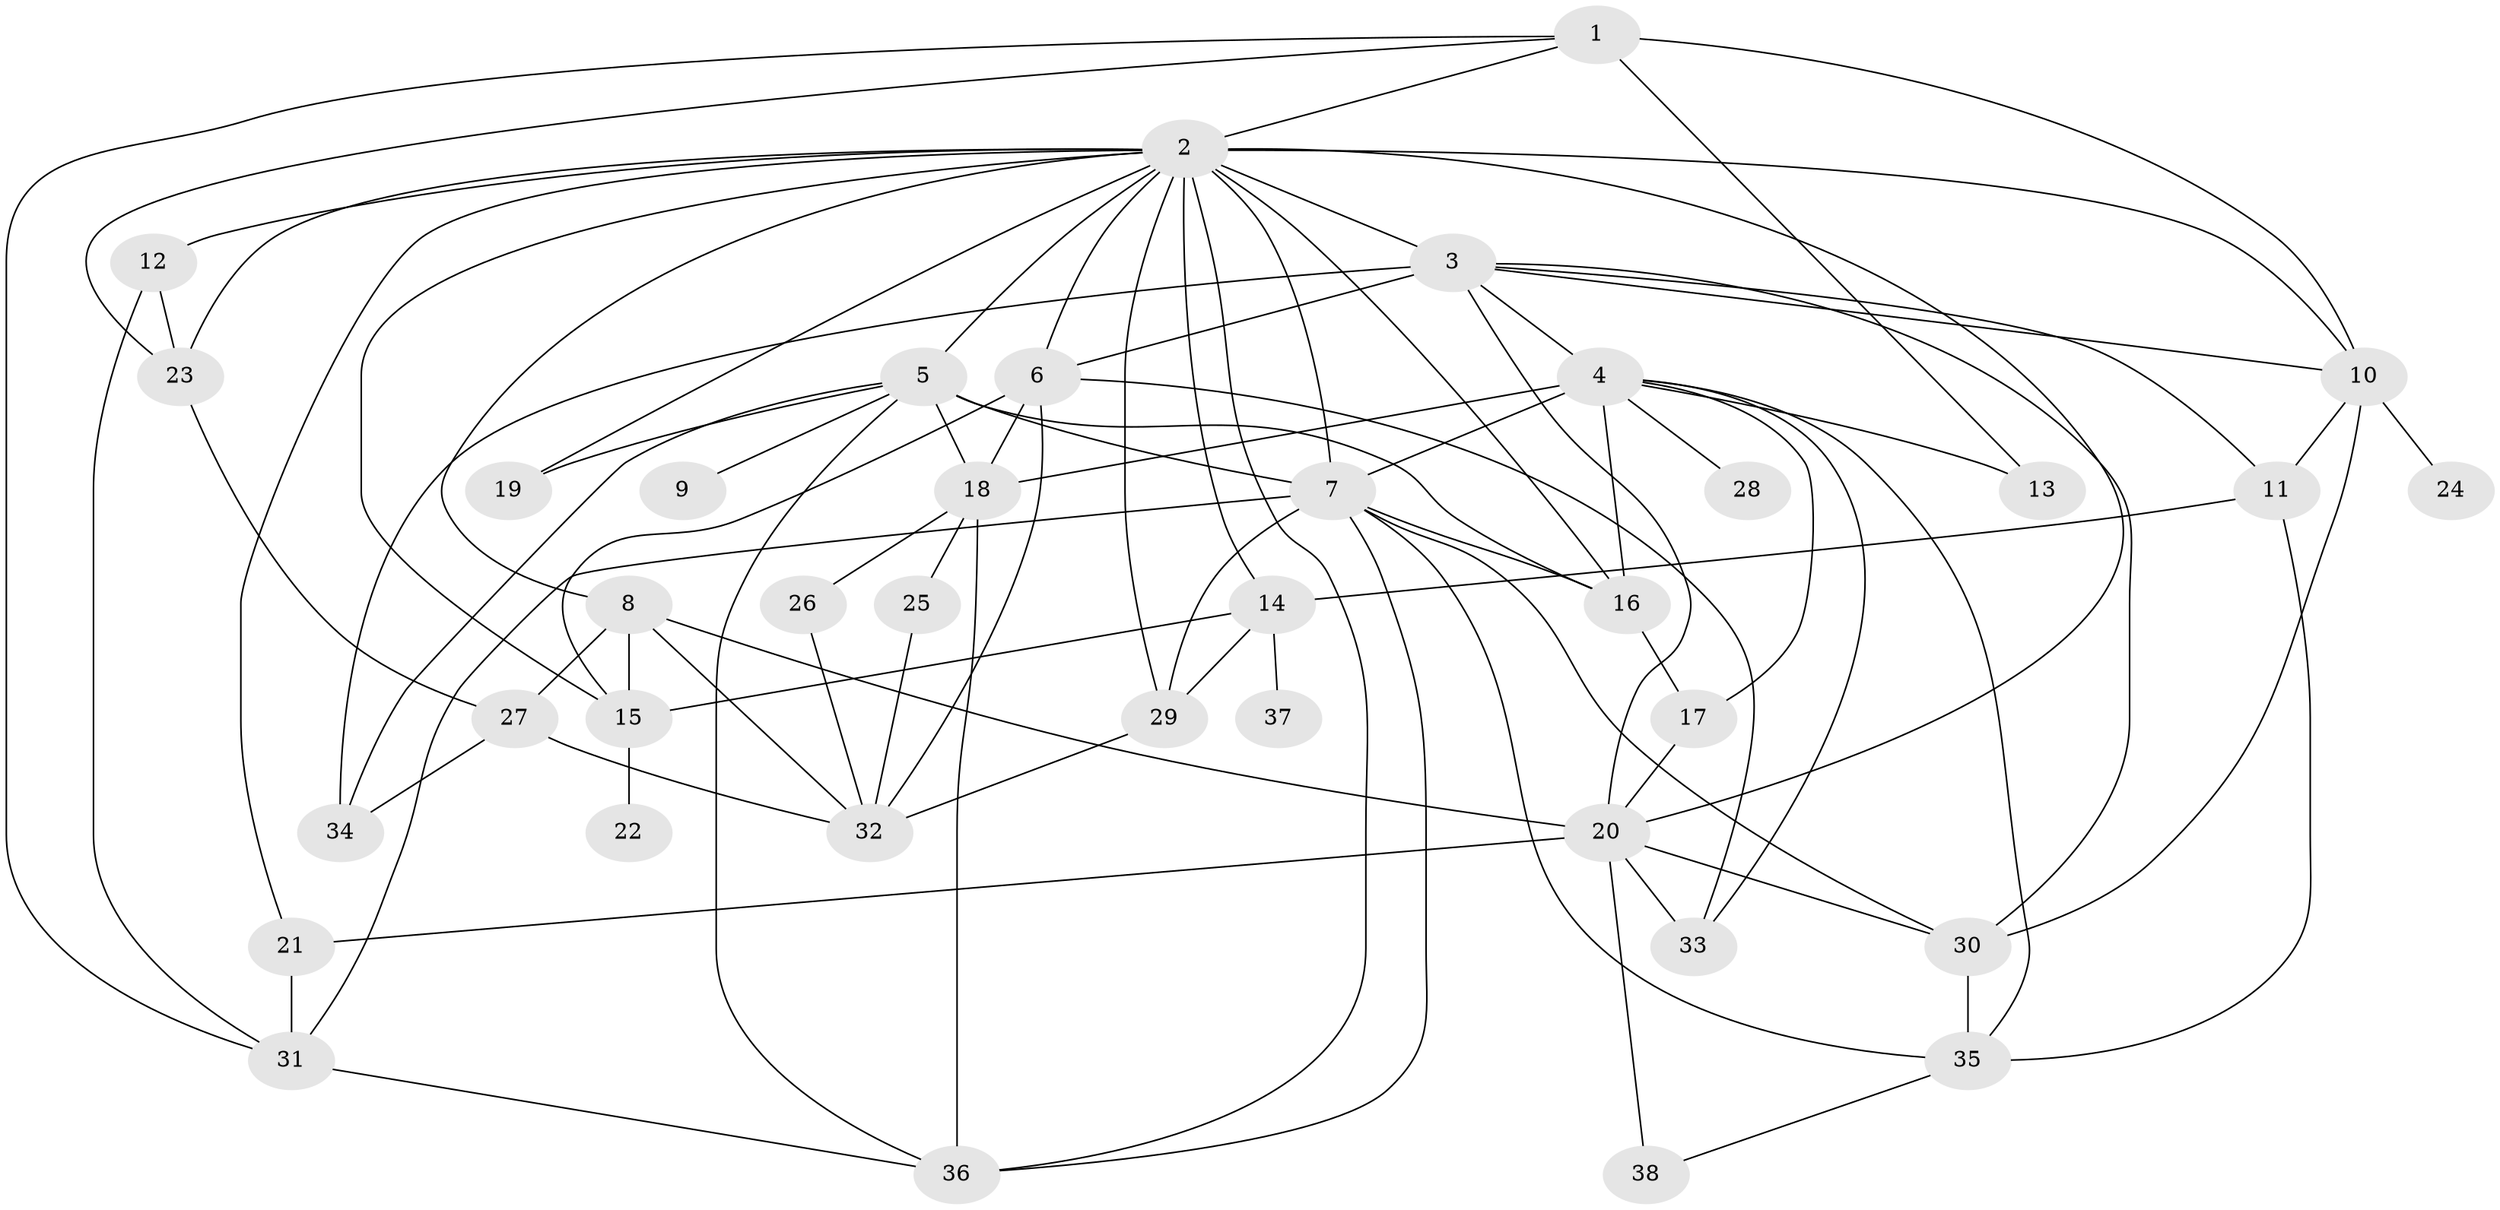 // original degree distribution, {7: 0.031746031746031744, 29: 0.007936507936507936, 30: 0.007936507936507936, 18: 0.007936507936507936, 10: 0.015873015873015872, 2: 0.19047619047619047, 9: 0.015873015873015872, 1: 0.4523809523809524, 6: 0.023809523809523808, 3: 0.12698412698412698, 4: 0.07936507936507936, 8: 0.007936507936507936, 5: 0.031746031746031744}
// Generated by graph-tools (version 1.1) at 2025/50/03/04/25 22:50:44]
// undirected, 38 vertices, 87 edges
graph export_dot {
  node [color=gray90,style=filled];
  1;
  2;
  3;
  4;
  5;
  6;
  7;
  8;
  9;
  10;
  11;
  12;
  13;
  14;
  15;
  16;
  17;
  18;
  19;
  20;
  21;
  22;
  23;
  24;
  25;
  26;
  27;
  28;
  29;
  30;
  31;
  32;
  33;
  34;
  35;
  36;
  37;
  38;
  1 -- 2 [weight=1.0];
  1 -- 10 [weight=1.0];
  1 -- 13 [weight=2.0];
  1 -- 23 [weight=1.0];
  1 -- 31 [weight=1.0];
  2 -- 3 [weight=1.0];
  2 -- 5 [weight=1.0];
  2 -- 6 [weight=2.0];
  2 -- 7 [weight=1.0];
  2 -- 8 [weight=1.0];
  2 -- 10 [weight=1.0];
  2 -- 12 [weight=1.0];
  2 -- 14 [weight=8.0];
  2 -- 15 [weight=1.0];
  2 -- 16 [weight=1.0];
  2 -- 19 [weight=1.0];
  2 -- 20 [weight=1.0];
  2 -- 21 [weight=1.0];
  2 -- 23 [weight=1.0];
  2 -- 29 [weight=1.0];
  2 -- 36 [weight=1.0];
  3 -- 4 [weight=1.0];
  3 -- 6 [weight=18.0];
  3 -- 10 [weight=1.0];
  3 -- 11 [weight=1.0];
  3 -- 20 [weight=2.0];
  3 -- 30 [weight=1.0];
  3 -- 34 [weight=1.0];
  4 -- 7 [weight=1.0];
  4 -- 13 [weight=1.0];
  4 -- 16 [weight=1.0];
  4 -- 17 [weight=1.0];
  4 -- 18 [weight=9.0];
  4 -- 28 [weight=1.0];
  4 -- 33 [weight=1.0];
  4 -- 35 [weight=1.0];
  5 -- 7 [weight=2.0];
  5 -- 9 [weight=1.0];
  5 -- 16 [weight=1.0];
  5 -- 18 [weight=1.0];
  5 -- 19 [weight=1.0];
  5 -- 34 [weight=1.0];
  5 -- 36 [weight=1.0];
  6 -- 15 [weight=1.0];
  6 -- 18 [weight=1.0];
  6 -- 32 [weight=2.0];
  6 -- 33 [weight=1.0];
  7 -- 16 [weight=1.0];
  7 -- 29 [weight=3.0];
  7 -- 30 [weight=2.0];
  7 -- 31 [weight=1.0];
  7 -- 35 [weight=1.0];
  7 -- 36 [weight=1.0];
  8 -- 15 [weight=2.0];
  8 -- 20 [weight=1.0];
  8 -- 27 [weight=1.0];
  8 -- 32 [weight=1.0];
  10 -- 11 [weight=1.0];
  10 -- 24 [weight=4.0];
  10 -- 30 [weight=2.0];
  11 -- 14 [weight=1.0];
  11 -- 35 [weight=1.0];
  12 -- 23 [weight=2.0];
  12 -- 31 [weight=1.0];
  14 -- 15 [weight=1.0];
  14 -- 29 [weight=1.0];
  14 -- 37 [weight=1.0];
  15 -- 22 [weight=4.0];
  16 -- 17 [weight=1.0];
  17 -- 20 [weight=1.0];
  18 -- 25 [weight=1.0];
  18 -- 26 [weight=1.0];
  18 -- 36 [weight=1.0];
  20 -- 21 [weight=1.0];
  20 -- 30 [weight=1.0];
  20 -- 33 [weight=1.0];
  20 -- 38 [weight=1.0];
  21 -- 31 [weight=1.0];
  23 -- 27 [weight=1.0];
  25 -- 32 [weight=1.0];
  26 -- 32 [weight=1.0];
  27 -- 32 [weight=1.0];
  27 -- 34 [weight=1.0];
  29 -- 32 [weight=1.0];
  30 -- 35 [weight=1.0];
  31 -- 36 [weight=1.0];
  35 -- 38 [weight=1.0];
}
